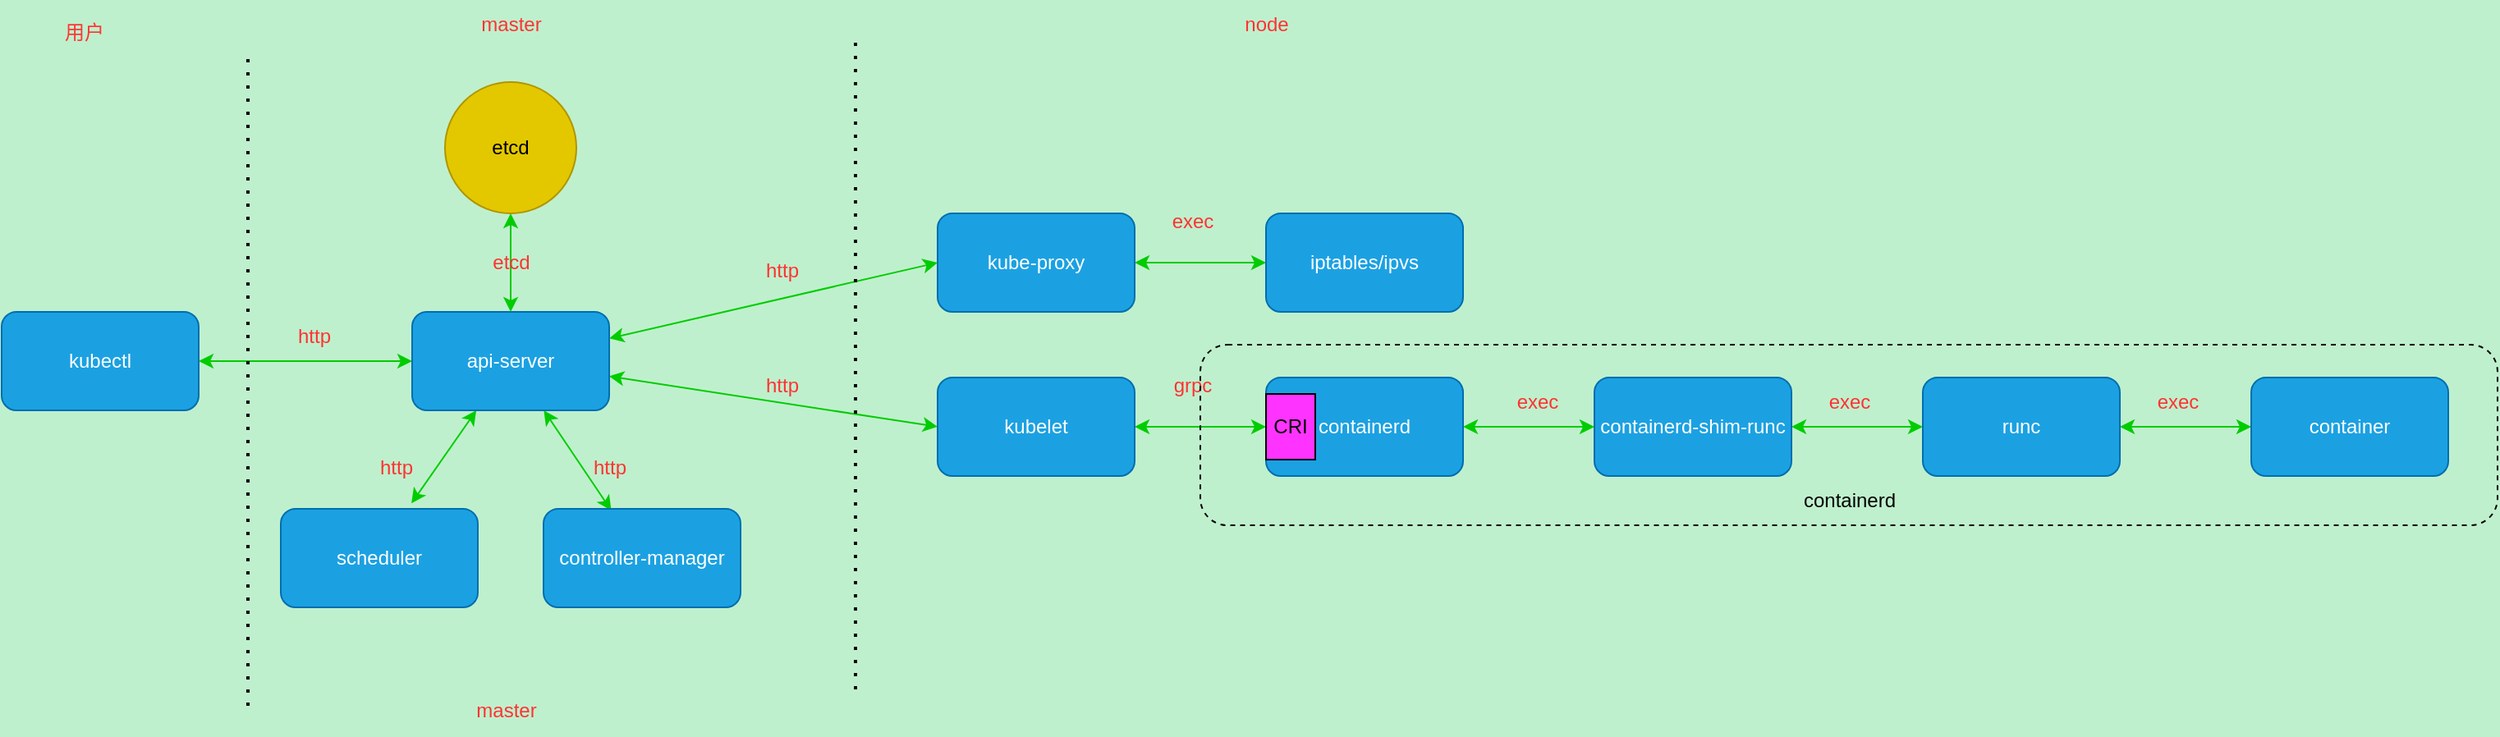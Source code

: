 <mxfile>
    <diagram id="iq3MzYjrtcEXTkvg1tie" name="第 1 页">
        <mxGraphModel dx="1171" dy="827" grid="0" gridSize="10" guides="1" tooltips="1" connect="1" arrows="1" fold="1" page="1" pageScale="1" pageWidth="4681" pageHeight="3300" background="#BFF0CD" math="0" shadow="0">
            <root>
                <mxCell id="0"/>
                <mxCell id="1" parent="0"/>
                <mxCell id="40" style="edgeStyle=none;html=1;entryX=0;entryY=0.5;entryDx=0;entryDy=0;startArrow=classic;startFill=1;endArrow=classic;endFill=1;strokeColor=#00CC00;" parent="1" source="3" target="6" edge="1">
                    <mxGeometry relative="1" as="geometry"/>
                </mxCell>
                <mxCell id="3" value="kubectl" style="rounded=1;whiteSpace=wrap;html=1;fillColor=#1ba1e2;fontColor=#ffffff;strokeColor=#006EAF;" parent="1" vertex="1">
                    <mxGeometry x="310" y="240" width="120" height="60" as="geometry"/>
                </mxCell>
                <mxCell id="30" style="edgeStyle=none;html=1;entryX=0;entryY=0.5;entryDx=0;entryDy=0;startArrow=classic;startFill=1;endArrow=classic;endFill=1;strokeColor=#00CC00;" parent="1" source="6" target="28" edge="1">
                    <mxGeometry relative="1" as="geometry"/>
                </mxCell>
                <mxCell id="31" style="edgeStyle=none;html=1;entryX=0;entryY=0.5;entryDx=0;entryDy=0;startArrow=classic;startFill=1;endArrow=classic;endFill=1;strokeColor=#00CC00;" parent="1" source="6" target="7" edge="1">
                    <mxGeometry relative="1" as="geometry"/>
                </mxCell>
                <mxCell id="38" style="edgeStyle=none;html=1;entryX=0.663;entryY=-0.056;entryDx=0;entryDy=0;entryPerimeter=0;startArrow=classic;startFill=1;endArrow=classic;endFill=1;strokeColor=#00CC00;" parent="1" source="6" target="11" edge="1">
                    <mxGeometry relative="1" as="geometry"/>
                </mxCell>
                <mxCell id="39" style="edgeStyle=none;html=1;entryX=0.344;entryY=0.017;entryDx=0;entryDy=0;entryPerimeter=0;startArrow=classic;startFill=1;endArrow=classic;endFill=1;strokeColor=#00CC00;" parent="1" source="6" target="12" edge="1">
                    <mxGeometry relative="1" as="geometry"/>
                </mxCell>
                <mxCell id="6" value="api-server" style="rounded=1;whiteSpace=wrap;html=1;fillColor=#1ba1e2;fontColor=#ffffff;strokeColor=#006EAF;" parent="1" vertex="1">
                    <mxGeometry x="560" y="240" width="120" height="60" as="geometry"/>
                </mxCell>
                <mxCell id="58" style="edgeStyle=none;html=1;entryX=0;entryY=0.5;entryDx=0;entryDy=0;strokeColor=#00CC00;fontColor=#FF3333;startArrow=classic;startFill=1;endArrow=classic;endFill=1;" parent="1" source="7" target="19" edge="1">
                    <mxGeometry relative="1" as="geometry"/>
                </mxCell>
                <mxCell id="7" value="kubelet" style="rounded=1;whiteSpace=wrap;html=1;fillColor=#1ba1e2;fontColor=#ffffff;strokeColor=#006EAF;" parent="1" vertex="1">
                    <mxGeometry x="880" y="280" width="120" height="60" as="geometry"/>
                </mxCell>
                <mxCell id="37" style="edgeStyle=none;html=1;entryX=0.5;entryY=0;entryDx=0;entryDy=0;startArrow=classic;startFill=1;endArrow=classic;endFill=1;strokeColor=#00CC00;" parent="1" source="9" target="6" edge="1">
                    <mxGeometry relative="1" as="geometry"/>
                </mxCell>
                <mxCell id="9" value="etcd" style="ellipse;whiteSpace=wrap;html=1;aspect=fixed;fillColor=#e3c800;fontColor=#000000;strokeColor=#B09500;" parent="1" vertex="1">
                    <mxGeometry x="580" y="100" width="80" height="80" as="geometry"/>
                </mxCell>
                <mxCell id="11" value="scheduler" style="rounded=1;whiteSpace=wrap;html=1;fillColor=#1ba1e2;fontColor=#ffffff;strokeColor=#006EAF;" parent="1" vertex="1">
                    <mxGeometry x="480" y="360" width="120" height="60" as="geometry"/>
                </mxCell>
                <mxCell id="12" value="controller-manager" style="rounded=1;whiteSpace=wrap;html=1;fillColor=#1ba1e2;fontColor=#ffffff;strokeColor=#006EAF;" parent="1" vertex="1">
                    <mxGeometry x="640" y="360" width="120" height="60" as="geometry"/>
                </mxCell>
                <mxCell id="34" style="edgeStyle=none;html=1;entryX=0;entryY=0.5;entryDx=0;entryDy=0;startArrow=classic;startFill=1;endArrow=classic;endFill=1;strokeColor=#00CC00;" parent="1" source="19" target="20" edge="1">
                    <mxGeometry relative="1" as="geometry"/>
                </mxCell>
                <mxCell id="19" value="containerd" style="rounded=1;whiteSpace=wrap;html=1;fillColor=#1ba1e2;fontColor=#ffffff;strokeColor=#006EAF;" parent="1" vertex="1">
                    <mxGeometry x="1080" y="280" width="120" height="60" as="geometry"/>
                </mxCell>
                <mxCell id="55" style="edgeStyle=none;html=1;entryX=0;entryY=0.5;entryDx=0;entryDy=0;strokeColor=#00CC00;fontColor=#FF3333;startArrow=classic;startFill=1;endArrow=classic;endFill=1;" parent="1" source="20" target="21" edge="1">
                    <mxGeometry relative="1" as="geometry"/>
                </mxCell>
                <mxCell id="20" value="containerd-shim-runc" style="rounded=1;whiteSpace=wrap;html=1;fillColor=#1ba1e2;fontColor=#ffffff;strokeColor=#006EAF;" parent="1" vertex="1">
                    <mxGeometry x="1280" y="280" width="120" height="60" as="geometry"/>
                </mxCell>
                <mxCell id="57" style="edgeStyle=none;html=1;entryX=0;entryY=0.5;entryDx=0;entryDy=0;strokeColor=#00CC00;fontColor=#FF3333;startArrow=classic;startFill=1;endArrow=classic;endFill=1;" parent="1" source="21" target="22" edge="1">
                    <mxGeometry relative="1" as="geometry"/>
                </mxCell>
                <mxCell id="21" value="runc" style="rounded=1;whiteSpace=wrap;html=1;fillColor=#1ba1e2;fontColor=#ffffff;strokeColor=#006EAF;" parent="1" vertex="1">
                    <mxGeometry x="1480" y="280" width="120" height="60" as="geometry"/>
                </mxCell>
                <mxCell id="22" value="container" style="rounded=1;whiteSpace=wrap;html=1;fillColor=#1ba1e2;fontColor=#ffffff;strokeColor=#006EAF;" parent="1" vertex="1">
                    <mxGeometry x="1680" y="280" width="120" height="60" as="geometry"/>
                </mxCell>
                <mxCell id="59" style="edgeStyle=none;html=1;entryX=0;entryY=0.5;entryDx=0;entryDy=0;strokeColor=#00CC00;fontColor=#FF3333;startArrow=classic;startFill=1;endArrow=classic;endFill=1;" parent="1" source="28" target="29" edge="1">
                    <mxGeometry relative="1" as="geometry"/>
                </mxCell>
                <mxCell id="28" value="kube-proxy" style="rounded=1;whiteSpace=wrap;html=1;fillColor=#1ba1e2;fontColor=#ffffff;strokeColor=#006EAF;" parent="1" vertex="1">
                    <mxGeometry x="880" y="180" width="120" height="60" as="geometry"/>
                </mxCell>
                <mxCell id="29" value="iptables/ipvs" style="rounded=1;whiteSpace=wrap;html=1;fillColor=#1ba1e2;fontColor=#ffffff;strokeColor=#006EAF;" parent="1" vertex="1">
                    <mxGeometry x="1080" y="180" width="120" height="60" as="geometry"/>
                </mxCell>
                <mxCell id="42" value="&lt;font color=&quot;#ff3333&quot;&gt;exec&lt;/font&gt;" style="text;html=1;align=center;verticalAlign=middle;resizable=0;points=[];autosize=1;strokeColor=none;fillColor=none;labelBackgroundColor=none;" parent="1" vertex="1">
                    <mxGeometry x="1610" y="280" width="50" height="30" as="geometry"/>
                </mxCell>
                <mxCell id="45" value="&lt;font color=&quot;#ff3333&quot;&gt;exec&lt;/font&gt;" style="text;html=1;align=center;verticalAlign=middle;resizable=0;points=[];autosize=1;strokeColor=none;fillColor=none;labelBackgroundColor=none;" parent="1" vertex="1">
                    <mxGeometry x="1220" y="280" width="50" height="30" as="geometry"/>
                </mxCell>
                <mxCell id="46" value="&lt;font color=&quot;#ff3333&quot;&gt;grpc&lt;/font&gt;" style="text;html=1;align=center;verticalAlign=middle;resizable=0;points=[];autosize=1;strokeColor=none;fillColor=none;labelBackgroundColor=none;" parent="1" vertex="1">
                    <mxGeometry x="1010" y="270" width="50" height="30" as="geometry"/>
                </mxCell>
                <mxCell id="47" value="&lt;font color=&quot;#ff3333&quot;&gt;exec&lt;/font&gt;" style="text;html=1;align=center;verticalAlign=middle;resizable=0;points=[];autosize=1;strokeColor=none;fillColor=none;labelBackgroundColor=none;" parent="1" vertex="1">
                    <mxGeometry x="1010" y="170" width="50" height="30" as="geometry"/>
                </mxCell>
                <mxCell id="48" value="&lt;font color=&quot;#ff3333&quot;&gt;http&lt;/font&gt;" style="text;html=1;align=center;verticalAlign=middle;resizable=0;points=[];autosize=1;strokeColor=none;fillColor=none;labelBackgroundColor=none;" parent="1" vertex="1">
                    <mxGeometry x="765" y="200" width="40" height="30" as="geometry"/>
                </mxCell>
                <mxCell id="49" value="&lt;font color=&quot;#ff3333&quot;&gt;http&lt;/font&gt;" style="text;html=1;align=center;verticalAlign=middle;resizable=0;points=[];autosize=1;strokeColor=none;fillColor=none;labelBackgroundColor=none;" parent="1" vertex="1">
                    <mxGeometry x="765" y="270" width="40" height="30" as="geometry"/>
                </mxCell>
                <mxCell id="50" value="&lt;font color=&quot;#ff3333&quot;&gt;http&lt;/font&gt;" style="text;html=1;align=center;verticalAlign=middle;resizable=0;points=[];autosize=1;strokeColor=none;fillColor=none;labelBackgroundColor=none;" parent="1" vertex="1">
                    <mxGeometry x="660" y="320" width="40" height="30" as="geometry"/>
                </mxCell>
                <mxCell id="51" value="&lt;font color=&quot;#ff3333&quot;&gt;http&lt;/font&gt;" style="text;html=1;align=center;verticalAlign=middle;resizable=0;points=[];autosize=1;strokeColor=none;fillColor=none;labelBackgroundColor=none;" parent="1" vertex="1">
                    <mxGeometry x="530" y="320" width="40" height="30" as="geometry"/>
                </mxCell>
                <mxCell id="52" value="&lt;font color=&quot;#ff3333&quot;&gt;etcd&lt;/font&gt;" style="text;html=1;align=center;verticalAlign=middle;resizable=0;points=[];autosize=1;strokeColor=none;fillColor=none;labelBackgroundColor=none;" parent="1" vertex="1">
                    <mxGeometry x="595" y="195" width="50" height="30" as="geometry"/>
                </mxCell>
                <mxCell id="54" value="&lt;font color=&quot;#ff3333&quot;&gt;http&lt;/font&gt;" style="text;html=1;align=center;verticalAlign=middle;resizable=0;points=[];autosize=1;strokeColor=none;fillColor=none;labelBackgroundColor=none;" parent="1" vertex="1">
                    <mxGeometry x="480" y="240" width="40" height="30" as="geometry"/>
                </mxCell>
                <mxCell id="56" value="&lt;font color=&quot;#ff3333&quot;&gt;exec&lt;/font&gt;" style="text;html=1;align=center;verticalAlign=middle;resizable=0;points=[];autosize=1;strokeColor=none;fillColor=none;labelBackgroundColor=none;" parent="1" vertex="1">
                    <mxGeometry x="1410" y="280" width="50" height="30" as="geometry"/>
                </mxCell>
                <mxCell id="60" value="" style="endArrow=none;dashed=1;html=1;dashPattern=1 3;strokeWidth=2;strokeColor=#000000;fontColor=#FF3333;" parent="1" edge="1">
                    <mxGeometry width="50" height="50" relative="1" as="geometry">
                        <mxPoint x="460" y="480" as="sourcePoint"/>
                        <mxPoint x="460" y="80" as="targetPoint"/>
                    </mxGeometry>
                </mxCell>
                <mxCell id="61" value="" style="endArrow=none;dashed=1;html=1;dashPattern=1 3;strokeWidth=2;strokeColor=#000000;fontColor=#FF3333;" parent="1" edge="1">
                    <mxGeometry width="50" height="50" relative="1" as="geometry">
                        <mxPoint x="830" y="470" as="sourcePoint"/>
                        <mxPoint x="830" y="70" as="targetPoint"/>
                    </mxGeometry>
                </mxCell>
                <mxCell id="62" value="node" style="text;html=1;align=center;verticalAlign=middle;resizable=0;points=[];autosize=1;strokeColor=none;fillColor=none;fontColor=#FF3333;" parent="1" vertex="1">
                    <mxGeometry x="1055" y="50" width="50" height="30" as="geometry"/>
                </mxCell>
                <mxCell id="63" value="master" style="text;html=1;align=center;verticalAlign=middle;resizable=0;points=[];autosize=1;strokeColor=none;fillColor=none;fontColor=#FF3333;" parent="1" vertex="1">
                    <mxGeometry x="590" y="50" width="60" height="30" as="geometry"/>
                </mxCell>
                <mxCell id="64" value="用户" style="text;html=1;align=center;verticalAlign=middle;resizable=0;points=[];autosize=1;strokeColor=none;fillColor=none;fontColor=#FF3333;" parent="1" vertex="1">
                    <mxGeometry x="335" y="55" width="50" height="30" as="geometry"/>
                </mxCell>
                <mxCell id="65" value="&lt;font color=&quot;#000000&quot;&gt;CRI&lt;/font&gt;" style="rounded=0;whiteSpace=wrap;html=1;labelBackgroundColor=none;fontColor=#FF3333;fillColor=#FF33FF;" parent="1" vertex="1">
                    <mxGeometry x="1080" y="290" width="30" height="40" as="geometry"/>
                </mxCell>
                <mxCell id="66" value="" style="rounded=1;whiteSpace=wrap;html=1;fillColor=none;dashed=1;strokeColor=#000000;" parent="1" vertex="1">
                    <mxGeometry x="1040" y="260" width="790" height="110" as="geometry"/>
                </mxCell>
                <mxCell id="67" value="&lt;font color=&quot;#000000&quot;&gt;containerd&lt;/font&gt;" style="text;html=1;align=center;verticalAlign=middle;resizable=0;points=[];autosize=1;strokeColor=none;fillColor=none;" parent="1" vertex="1">
                    <mxGeometry x="1395" y="340" width="80" height="30" as="geometry"/>
                </mxCell>
                <mxCell id="134" value="master" style="text;html=1;align=center;verticalAlign=middle;resizable=0;points=[];autosize=1;strokeColor=none;fillColor=none;fontColor=#FF3333;" vertex="1" parent="1">
                    <mxGeometry x="587" y="468" width="60" height="30" as="geometry"/>
                </mxCell>
            </root>
        </mxGraphModel>
    </diagram>
</mxfile>
